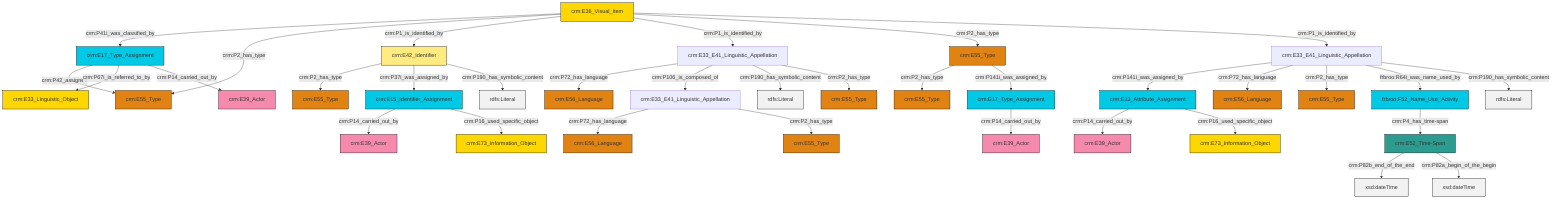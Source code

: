 graph TD
classDef Literal fill:#f2f2f2,stroke:#000000;
classDef CRM_Entity fill:#FFFFFF,stroke:#000000;
classDef Temporal_Entity fill:#00C9E6, stroke:#000000;
classDef Type fill:#E18312, stroke:#000000;
classDef Time-Span fill:#2C9C91, stroke:#000000;
classDef Appellation fill:#FFEB7F, stroke:#000000;
classDef Place fill:#008836, stroke:#000000;
classDef Persistent_Item fill:#B266B2, stroke:#000000;
classDef Conceptual_Object fill:#FFD700, stroke:#000000;
classDef Physical_Thing fill:#D2B48C, stroke:#000000;
classDef Actor fill:#f58aad, stroke:#000000;
classDef PC_Classes fill:#4ce600, stroke:#000000;
classDef Multi fill:#cccccc,stroke:#000000;

2["crm:E55_Type"]:::Type -->|crm:P2_has_type| 3["crm:E55_Type"]:::Type
8["crm:E33_E41_Linguistic_Appellation"]:::Default -->|crm:P72_has_language| 9["crm:E56_Language"]:::Type
0["crm:E42_Identifier"]:::Appellation -->|crm:P2_has_type| 12["crm:E55_Type"]:::Type
2["crm:E55_Type"]:::Type -->|crm:P141i_was_assigned_by| 10["crm:E17_Type_Assignment"]:::Temporal_Entity
4["crm:E36_Visual_Item"]:::Conceptual_Object -->|crm:P41i_was_classified_by| 6["crm:E17_Type_Assignment"]:::Temporal_Entity
19["crm:E15_Identifier_Assignment"]:::Temporal_Entity -->|crm:P14_carried_out_by| 20["crm:E39_Actor"]:::Actor
8["crm:E33_E41_Linguistic_Appellation"]:::Default -->|crm:P106_is_composed_of| 13["crm:E33_E41_Linguistic_Appellation"]:::Default
13["crm:E33_E41_Linguistic_Appellation"]:::Default -->|crm:P72_has_language| 21["crm:E56_Language"]:::Type
8["crm:E33_E41_Linguistic_Appellation"]:::Default -->|crm:P190_has_symbolic_content| 22[rdfs:Literal]:::Literal
23["frbroo:F52_Name_Use_Activity"]:::Temporal_Entity -->|crm:P4_has_time-span| 24["crm:E52_Time-Span"]:::Time-Span
24["crm:E52_Time-Span"]:::Time-Span -->|crm:P82b_end_of_the_end| 31[xsd:dateTime]:::Literal
32["crm:E33_E41_Linguistic_Appellation"]:::Default -->|crm:P141i_was_assigned_by| 33["crm:E13_Attribute_Assignment"]:::Temporal_Entity
19["crm:E15_Identifier_Assignment"]:::Temporal_Entity -->|crm:P16_used_specific_object| 17["crm:E73_Information_Object"]:::Conceptual_Object
4["crm:E36_Visual_Item"]:::Conceptual_Object -->|crm:P2_has_type| 34["crm:E55_Type"]:::Type
0["crm:E42_Identifier"]:::Appellation -->|crm:P37i_was_assigned_by| 19["crm:E15_Identifier_Assignment"]:::Temporal_Entity
24["crm:E52_Time-Span"]:::Time-Span -->|crm:P82a_begin_of_the_begin| 35[xsd:dateTime]:::Literal
33["crm:E13_Attribute_Assignment"]:::Temporal_Entity -->|crm:P14_carried_out_by| 38["crm:E39_Actor"]:::Actor
32["crm:E33_E41_Linguistic_Appellation"]:::Default -->|crm:P72_has_language| 27["crm:E56_Language"]:::Type
4["crm:E36_Visual_Item"]:::Conceptual_Object -->|crm:P1_is_identified_by| 0["crm:E42_Identifier"]:::Appellation
0["crm:E42_Identifier"]:::Appellation -->|crm:P190_has_symbolic_content| 41[rdfs:Literal]:::Literal
13["crm:E33_E41_Linguistic_Appellation"]:::Default -->|crm:P2_has_type| 15["crm:E55_Type"]:::Type
4["crm:E36_Visual_Item"]:::Conceptual_Object -->|crm:P1_is_identified_by| 8["crm:E33_E41_Linguistic_Appellation"]:::Default
32["crm:E33_E41_Linguistic_Appellation"]:::Default -->|crm:P2_has_type| 36["crm:E55_Type"]:::Type
32["crm:E33_E41_Linguistic_Appellation"]:::Default -->|frbroo:R64i_was_name_used_by| 23["frbroo:F52_Name_Use_Activity"]:::Temporal_Entity
6["crm:E17_Type_Assignment"]:::Temporal_Entity -->|crm:P42_assigned| 34["crm:E55_Type"]:::Type
32["crm:E33_E41_Linguistic_Appellation"]:::Default -->|crm:P190_has_symbolic_content| 47[rdfs:Literal]:::Literal
6["crm:E17_Type_Assignment"]:::Temporal_Entity -->|crm:P67i_is_referred_to_by| 29["crm:E33_Linguistic_Object"]:::Conceptual_Object
4["crm:E36_Visual_Item"]:::Conceptual_Object -->|crm:P2_has_type| 2["crm:E55_Type"]:::Type
8["crm:E33_E41_Linguistic_Appellation"]:::Default -->|crm:P2_has_type| 59["crm:E55_Type"]:::Type
33["crm:E13_Attribute_Assignment"]:::Temporal_Entity -->|crm:P16_used_specific_object| 39["crm:E73_Information_Object"]:::Conceptual_Object
10["crm:E17_Type_Assignment"]:::Temporal_Entity -->|crm:P14_carried_out_by| 44["crm:E39_Actor"]:::Actor
6["crm:E17_Type_Assignment"]:::Temporal_Entity -->|crm:P14_carried_out_by| 49["crm:E39_Actor"]:::Actor
4["crm:E36_Visual_Item"]:::Conceptual_Object -->|crm:P1_is_identified_by| 32["crm:E33_E41_Linguistic_Appellation"]:::Default